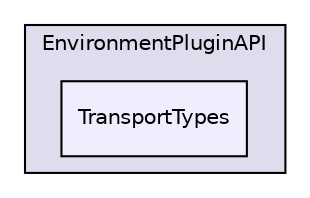 digraph "D:/Work/Programmieren/Java/D-MARLA/Implementation/PluginAPI/EnvironmentPluginAPI/src/EnvironmentPluginAPI/TransportTypes" {
  compound=true
  node [ fontsize="10", fontname="Helvetica"];
  edge [ labelfontsize="10", labelfontname="Helvetica"];
  subgraph clusterdir_2cd99d7a9775647c220d59b691ef0011 {
    graph [ bgcolor="#ddddee", pencolor="black", label="EnvironmentPluginAPI" fontname="Helvetica", fontsize="10", URL="dir_2cd99d7a9775647c220d59b691ef0011.html"]
  dir_3e0e282879bc7fec56b3efbb432bf4ad [shape=box, label="TransportTypes", style="filled", fillcolor="#eeeeff", pencolor="black", URL="dir_3e0e282879bc7fec56b3efbb432bf4ad.html"];
  }
}
